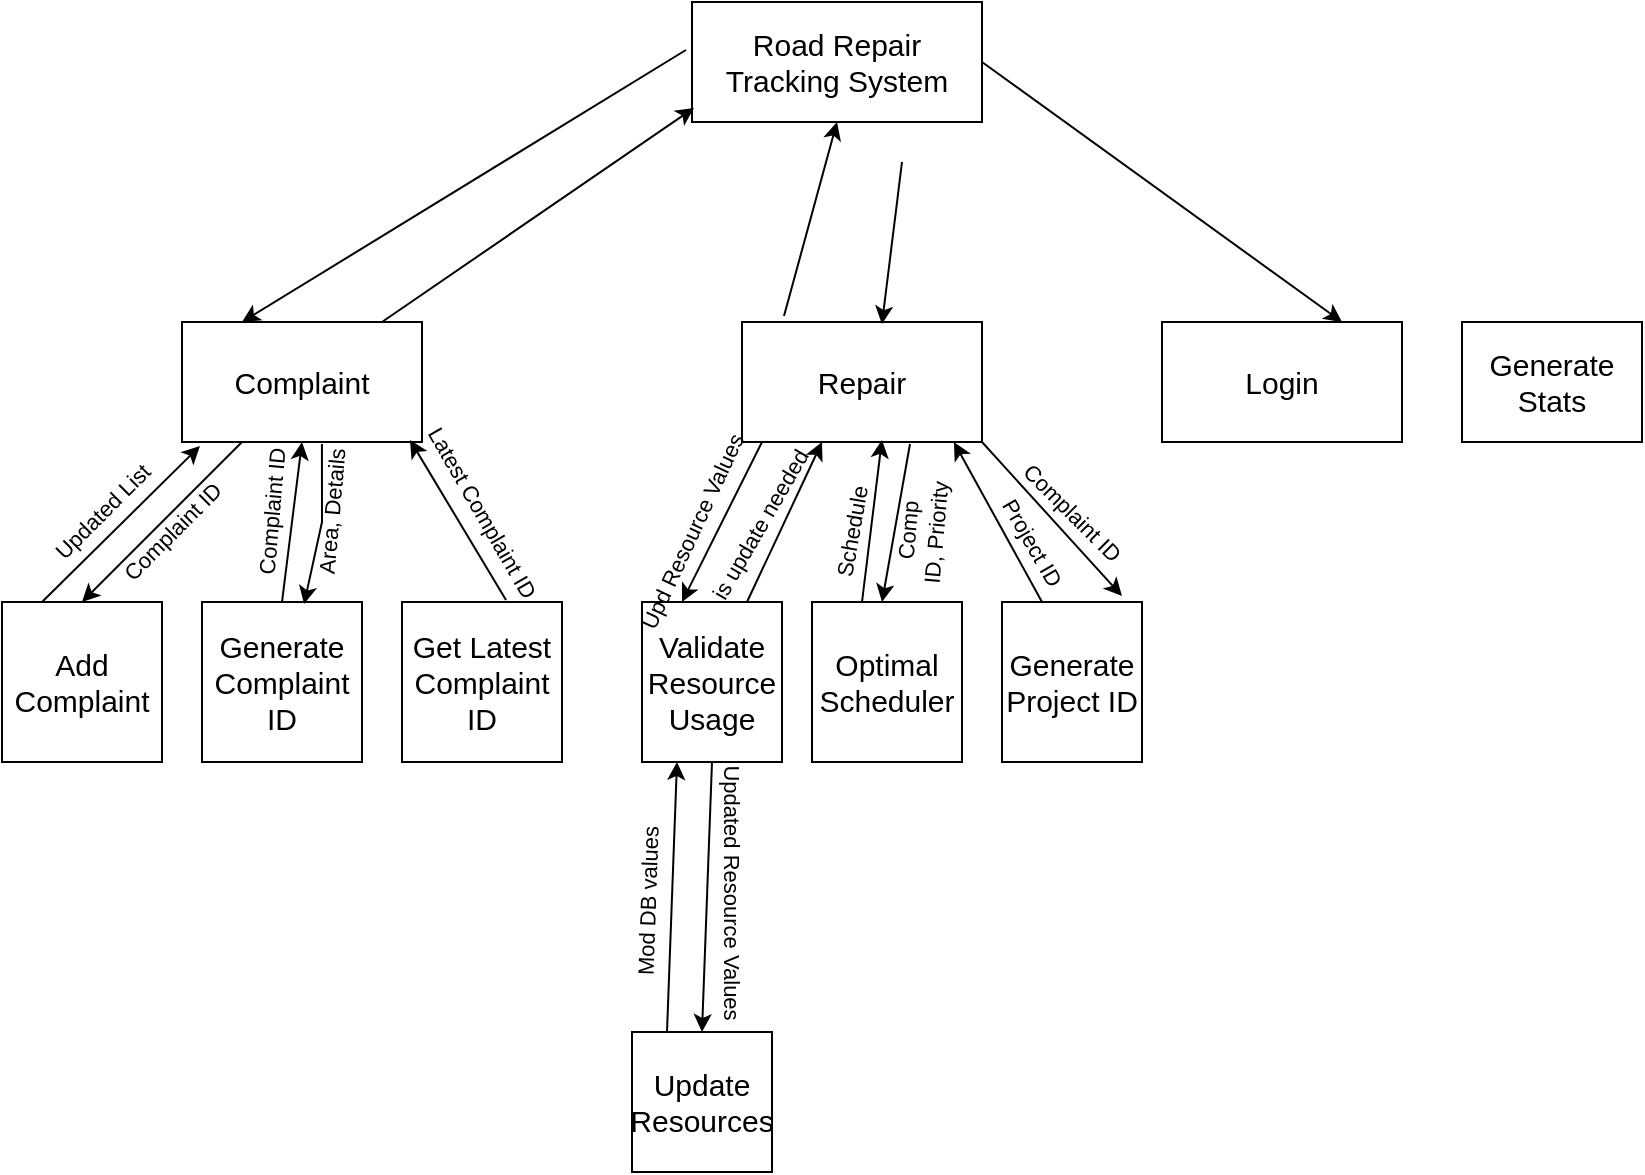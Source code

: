 <mxfile version="20.8.13" type="github">
  <diagram name="Page-1" id="R6mimwNBXcnvcJN3qarm">
    <mxGraphModel dx="1360" dy="795" grid="1" gridSize="10" guides="1" tooltips="1" connect="1" arrows="1" fold="1" page="1" pageScale="1" pageWidth="850" pageHeight="1100" math="0" shadow="0">
      <root>
        <mxCell id="0" />
        <mxCell id="1" parent="0" />
        <object label="&lt;font style=&quot;font-size: 15px;&quot;&gt;Road Repair Tracking System&lt;/font&gt;" id="44IZnCSOye2J6gwwxO6d-1">
          <mxCell style="rounded=0;whiteSpace=wrap;html=1;labelBorderColor=none;labelBackgroundColor=none;" vertex="1" parent="1">
            <mxGeometry x="365" width="145" height="60" as="geometry" />
          </mxCell>
        </object>
        <mxCell id="44IZnCSOye2J6gwwxO6d-2" value="Complaint" style="rounded=0;whiteSpace=wrap;html=1;labelBackgroundColor=none;labelBorderColor=none;fontSize=15;" vertex="1" parent="1">
          <mxGeometry x="110" y="160" width="120" height="60" as="geometry" />
        </mxCell>
        <mxCell id="44IZnCSOye2J6gwwxO6d-3" value="Repair" style="rounded=0;whiteSpace=wrap;html=1;labelBackgroundColor=none;labelBorderColor=none;fontSize=15;" vertex="1" parent="1">
          <mxGeometry x="390" y="160" width="120" height="60" as="geometry" />
        </mxCell>
        <mxCell id="44IZnCSOye2J6gwwxO6d-4" value="Generate Stats" style="rounded=0;whiteSpace=wrap;html=1;labelBackgroundColor=none;labelBorderColor=none;fontSize=15;" vertex="1" parent="1">
          <mxGeometry x="750" y="160" width="90" height="60" as="geometry" />
        </mxCell>
        <mxCell id="44IZnCSOye2J6gwwxO6d-5" value="Add Complaint" style="rounded=0;whiteSpace=wrap;html=1;labelBackgroundColor=none;labelBorderColor=none;fontSize=15;" vertex="1" parent="1">
          <mxGeometry x="20" y="300" width="80" height="80" as="geometry" />
        </mxCell>
        <mxCell id="44IZnCSOye2J6gwwxO6d-6" value="Generate Complaint ID" style="rounded=0;whiteSpace=wrap;html=1;labelBackgroundColor=none;labelBorderColor=none;fontSize=15;" vertex="1" parent="1">
          <mxGeometry x="120" y="300" width="80" height="80" as="geometry" />
        </mxCell>
        <mxCell id="44IZnCSOye2J6gwwxO6d-7" value="Get Latest Complaint ID" style="rounded=0;whiteSpace=wrap;html=1;labelBackgroundColor=none;labelBorderColor=none;fontSize=15;" vertex="1" parent="1">
          <mxGeometry x="220" y="300" width="80" height="80" as="geometry" />
        </mxCell>
        <mxCell id="44IZnCSOye2J6gwwxO6d-8" value="&lt;div&gt;Validate Resource&lt;/div&gt;&lt;div&gt;Usage&lt;br&gt;&lt;/div&gt;" style="rounded=0;whiteSpace=wrap;html=1;labelBackgroundColor=none;labelBorderColor=none;fontSize=15;" vertex="1" parent="1">
          <mxGeometry x="340" y="300" width="70" height="80" as="geometry" />
        </mxCell>
        <mxCell id="44IZnCSOye2J6gwwxO6d-9" value="Optimal Scheduler" style="rounded=0;whiteSpace=wrap;html=1;labelBackgroundColor=none;labelBorderColor=none;fontSize=15;" vertex="1" parent="1">
          <mxGeometry x="425" y="300" width="75" height="80" as="geometry" />
        </mxCell>
        <mxCell id="44IZnCSOye2J6gwwxO6d-10" value="Generate Project ID" style="rounded=0;whiteSpace=wrap;html=1;labelBackgroundColor=none;labelBorderColor=none;fontSize=15;" vertex="1" parent="1">
          <mxGeometry x="520" y="300" width="70" height="80" as="geometry" />
        </mxCell>
        <mxCell id="44IZnCSOye2J6gwwxO6d-11" value="" style="endArrow=classic;html=1;rounded=0;fontSize=15;exitX=0.25;exitY=0;exitDx=0;exitDy=0;entryX=0.075;entryY=1.033;entryDx=0;entryDy=0;entryPerimeter=0;" edge="1" parent="1" source="44IZnCSOye2J6gwwxO6d-5" target="44IZnCSOye2J6gwwxO6d-2">
          <mxGeometry width="50" height="50" relative="1" as="geometry">
            <mxPoint x="50" y="280" as="sourcePoint" />
            <mxPoint x="120" y="240" as="targetPoint" />
          </mxGeometry>
        </mxCell>
        <mxCell id="44IZnCSOye2J6gwwxO6d-12" value="" style="endArrow=classic;html=1;rounded=0;fontSize=15;entryX=0.5;entryY=0;entryDx=0;entryDy=0;" edge="1" parent="1" target="44IZnCSOye2J6gwwxO6d-5">
          <mxGeometry width="50" height="50" relative="1" as="geometry">
            <mxPoint x="140" y="220" as="sourcePoint" />
            <mxPoint x="90" y="270" as="targetPoint" />
          </mxGeometry>
        </mxCell>
        <mxCell id="44IZnCSOye2J6gwwxO6d-13" value="Area, Details" style="text;html=1;align=center;verticalAlign=middle;resizable=0;points=[];autosize=1;strokeColor=none;fillColor=none;fontSize=11;rotation=-85;" vertex="1" parent="1">
          <mxGeometry x="140" y="240" width="90" height="30" as="geometry" />
        </mxCell>
        <mxCell id="44IZnCSOye2J6gwwxO6d-18" value="Complaint ID" style="text;html=1;align=center;verticalAlign=middle;resizable=0;points=[];autosize=1;strokeColor=none;fillColor=none;fontSize=11;rotation=-85;" vertex="1" parent="1">
          <mxGeometry x="110" y="240" width="90" height="30" as="geometry" />
        </mxCell>
        <mxCell id="44IZnCSOye2J6gwwxO6d-19" value="" style="endArrow=classic;html=1;rounded=0;fontSize=11;exitX=0.5;exitY=0;exitDx=0;exitDy=0;" edge="1" parent="1" source="44IZnCSOye2J6gwwxO6d-6">
          <mxGeometry width="50" height="50" relative="1" as="geometry">
            <mxPoint x="400" y="350" as="sourcePoint" />
            <mxPoint x="170" y="220" as="targetPoint" />
          </mxGeometry>
        </mxCell>
        <mxCell id="44IZnCSOye2J6gwwxO6d-20" value="" style="endArrow=classic;html=1;rounded=0;fontSize=11;entryX=0.638;entryY=0.013;entryDx=0;entryDy=0;exitX=0.583;exitY=1.017;exitDx=0;exitDy=0;exitPerimeter=0;entryPerimeter=0;" edge="1" parent="1" source="44IZnCSOye2J6gwwxO6d-2" target="44IZnCSOye2J6gwwxO6d-6">
          <mxGeometry width="50" height="50" relative="1" as="geometry">
            <mxPoint x="190" y="230" as="sourcePoint" />
            <mxPoint x="160" y="290" as="targetPoint" />
            <Array as="points">
              <mxPoint x="180" y="260" />
            </Array>
          </mxGeometry>
        </mxCell>
        <mxCell id="44IZnCSOye2J6gwwxO6d-22" value="Complaint ID" style="text;html=1;align=center;verticalAlign=middle;resizable=0;points=[];autosize=1;strokeColor=none;fillColor=none;fontSize=11;rotation=-45;" vertex="1" parent="1">
          <mxGeometry x="60" y="250" width="90" height="30" as="geometry" />
        </mxCell>
        <mxCell id="44IZnCSOye2J6gwwxO6d-23" value="" style="endArrow=classic;html=1;rounded=0;fontSize=11;entryX=0.95;entryY=0.983;entryDx=0;entryDy=0;entryPerimeter=0;exitX=0.65;exitY=-0.012;exitDx=0;exitDy=0;exitPerimeter=0;" edge="1" parent="1" source="44IZnCSOye2J6gwwxO6d-7" target="44IZnCSOye2J6gwwxO6d-2">
          <mxGeometry width="50" height="50" relative="1" as="geometry">
            <mxPoint x="400" y="350" as="sourcePoint" />
            <mxPoint x="350" y="280" as="targetPoint" />
          </mxGeometry>
        </mxCell>
        <mxCell id="44IZnCSOye2J6gwwxO6d-24" value="Latest Complaint ID" style="text;html=1;align=center;verticalAlign=middle;resizable=0;points=[];autosize=1;strokeColor=none;fillColor=none;fontSize=11;rotation=60;" vertex="1" parent="1">
          <mxGeometry x="200" y="240" width="120" height="30" as="geometry" />
        </mxCell>
        <mxCell id="44IZnCSOye2J6gwwxO6d-25" value="Updated List" style="text;html=1;align=center;verticalAlign=middle;resizable=0;points=[];autosize=1;strokeColor=none;fillColor=none;fontSize=11;rotation=-45;" vertex="1" parent="1">
          <mxGeometry x="30" y="240" width="80" height="30" as="geometry" />
        </mxCell>
        <mxCell id="44IZnCSOye2J6gwwxO6d-29" value="" style="endArrow=classic;html=1;rounded=0;fontSize=15;exitX=0.75;exitY=0;exitDx=0;exitDy=0;" edge="1" parent="1" source="44IZnCSOye2J6gwwxO6d-8">
          <mxGeometry width="50" height="50" relative="1" as="geometry">
            <mxPoint x="360" y="270" as="sourcePoint" />
            <mxPoint x="430" y="220" as="targetPoint" />
          </mxGeometry>
        </mxCell>
        <mxCell id="44IZnCSOye2J6gwwxO6d-30" value="" style="endArrow=classic;html=1;rounded=0;fontSize=15;entryX=0.583;entryY=0.983;entryDx=0;entryDy=0;entryPerimeter=0;" edge="1" parent="1" target="44IZnCSOye2J6gwwxO6d-3">
          <mxGeometry width="50" height="50" relative="1" as="geometry">
            <mxPoint x="450" y="300" as="sourcePoint" />
            <mxPoint x="500" y="250" as="targetPoint" />
          </mxGeometry>
        </mxCell>
        <mxCell id="44IZnCSOye2J6gwwxO6d-31" value="" style="endArrow=classic;html=1;rounded=0;fontSize=15;entryX=0.7;entryY=1.017;entryDx=0;entryDy=0;entryPerimeter=0;exitX=0.7;exitY=1.017;exitDx=0;exitDy=0;exitPerimeter=0;" edge="1" parent="1" source="44IZnCSOye2J6gwwxO6d-3">
          <mxGeometry width="50" height="50" relative="1" as="geometry">
            <mxPoint x="510" y="250" as="sourcePoint" />
            <mxPoint x="460" y="300" as="targetPoint" />
          </mxGeometry>
        </mxCell>
        <mxCell id="44IZnCSOye2J6gwwxO6d-32" value="Schedule" style="text;html=1;align=center;verticalAlign=middle;resizable=0;points=[];autosize=1;strokeColor=none;fillColor=none;fontSize=11;rotation=-80;" vertex="1" parent="1">
          <mxGeometry x="410" y="250" width="70" height="30" as="geometry" />
        </mxCell>
        <mxCell id="44IZnCSOye2J6gwwxO6d-33" value="&lt;div&gt;Comp&lt;/div&gt;&lt;div&gt;ID, Priority&lt;/div&gt;" style="text;html=1;align=center;verticalAlign=middle;resizable=0;points=[];autosize=1;strokeColor=none;fillColor=none;fontSize=11;rotation=-85;" vertex="1" parent="1">
          <mxGeometry x="440" y="245" width="80" height="40" as="geometry" />
        </mxCell>
        <mxCell id="44IZnCSOye2J6gwwxO6d-34" value="" style="endArrow=classic;html=1;rounded=0;fontSize=11;entryX=0.883;entryY=1;entryDx=0;entryDy=0;entryPerimeter=0;" edge="1" parent="1" target="44IZnCSOye2J6gwwxO6d-3">
          <mxGeometry width="50" height="50" relative="1" as="geometry">
            <mxPoint x="540" y="300" as="sourcePoint" />
            <mxPoint x="590" y="250" as="targetPoint" />
          </mxGeometry>
        </mxCell>
        <mxCell id="44IZnCSOye2J6gwwxO6d-35" value="" style="endArrow=classic;html=1;rounded=0;fontSize=11;entryX=0.857;entryY=-0.037;entryDx=0;entryDy=0;exitX=1;exitY=1;exitDx=0;exitDy=0;entryPerimeter=0;" edge="1" parent="1" source="44IZnCSOye2J6gwwxO6d-3" target="44IZnCSOye2J6gwwxO6d-10">
          <mxGeometry width="50" height="50" relative="1" as="geometry">
            <mxPoint x="550" y="230" as="sourcePoint" />
            <mxPoint x="570" y="290" as="targetPoint" />
          </mxGeometry>
        </mxCell>
        <mxCell id="44IZnCSOye2J6gwwxO6d-36" value="&lt;div&gt;Complaint ID&lt;/div&gt;&lt;div&gt;&lt;br&gt;&lt;/div&gt;" style="text;html=1;align=center;verticalAlign=middle;resizable=0;points=[];autosize=1;strokeColor=none;fillColor=none;fontSize=11;rotation=45;" vertex="1" parent="1">
          <mxGeometry x="505" y="240" width="90" height="40" as="geometry" />
        </mxCell>
        <mxCell id="44IZnCSOye2J6gwwxO6d-38" value="Project ID" style="text;html=1;align=center;verticalAlign=middle;resizable=0;points=[];autosize=1;strokeColor=none;fillColor=none;fontSize=11;rotation=60;" vertex="1" parent="1">
          <mxGeometry x="500" y="255" width="70" height="30" as="geometry" />
        </mxCell>
        <mxCell id="44IZnCSOye2J6gwwxO6d-39" value="&lt;font style=&quot;font-size: 15px;&quot;&gt;Login&lt;/font&gt;" style="rounded=0;whiteSpace=wrap;html=1;labelBackgroundColor=none;labelBorderColor=none;fontSize=11;" vertex="1" parent="1">
          <mxGeometry x="600" y="160" width="120" height="60" as="geometry" />
        </mxCell>
        <mxCell id="44IZnCSOye2J6gwwxO6d-40" value="" style="endArrow=classic;html=1;rounded=0;fontSize=15;exitX=0.25;exitY=0;exitDx=0;exitDy=0;" edge="1" parent="1">
          <mxGeometry width="50" height="50" relative="1" as="geometry">
            <mxPoint x="400" y="220" as="sourcePoint" />
            <mxPoint x="360" y="300" as="targetPoint" />
          </mxGeometry>
        </mxCell>
        <mxCell id="44IZnCSOye2J6gwwxO6d-42" value="Update Resources" style="whiteSpace=wrap;html=1;aspect=fixed;labelBackgroundColor=none;labelBorderColor=none;fontSize=15;" vertex="1" parent="1">
          <mxGeometry x="335" y="515" width="70" height="70" as="geometry" />
        </mxCell>
        <mxCell id="44IZnCSOye2J6gwwxO6d-44" value="" style="endArrow=classic;html=1;rounded=0;fontSize=15;exitX=0.25;exitY=0;exitDx=0;exitDy=0;entryX=0.25;entryY=1;entryDx=0;entryDy=0;" edge="1" parent="1" source="44IZnCSOye2J6gwwxO6d-42" target="44IZnCSOye2J6gwwxO6d-8">
          <mxGeometry width="50" height="50" relative="1" as="geometry">
            <mxPoint x="450" y="380" as="sourcePoint" />
            <mxPoint x="500" y="330" as="targetPoint" />
          </mxGeometry>
        </mxCell>
        <mxCell id="44IZnCSOye2J6gwwxO6d-45" value="" style="endArrow=classic;html=1;rounded=0;fontSize=15;exitX=0.5;exitY=1;exitDx=0;exitDy=0;entryX=0.5;entryY=0;entryDx=0;entryDy=0;" edge="1" parent="1" source="44IZnCSOye2J6gwwxO6d-8" target="44IZnCSOye2J6gwwxO6d-42">
          <mxGeometry width="50" height="50" relative="1" as="geometry">
            <mxPoint x="500" y="330" as="sourcePoint" />
            <mxPoint x="450" y="380" as="targetPoint" />
          </mxGeometry>
        </mxCell>
        <mxCell id="44IZnCSOye2J6gwwxO6d-46" value="Updated Resource Values" style="text;html=1;align=center;verticalAlign=middle;resizable=0;points=[];autosize=1;strokeColor=none;fillColor=none;fontSize=11;rotation=90;" vertex="1" parent="1">
          <mxGeometry x="310" y="430" width="150" height="30" as="geometry" />
        </mxCell>
        <mxCell id="44IZnCSOye2J6gwwxO6d-47" value="&lt;div&gt;Mod DB values&lt;/div&gt;&lt;div&gt;&lt;br&gt;&lt;/div&gt;" style="text;html=1;align=center;verticalAlign=middle;resizable=0;points=[];autosize=1;strokeColor=none;fillColor=none;fontSize=11;rotation=-88;" vertex="1" parent="1">
          <mxGeometry x="300" y="430" width="100" height="40" as="geometry" />
        </mxCell>
        <mxCell id="44IZnCSOye2J6gwwxO6d-48" value="Upd Resource Values" style="text;html=1;align=center;verticalAlign=middle;resizable=0;points=[];autosize=1;strokeColor=none;fillColor=none;fontSize=11;rotation=-65;" vertex="1" parent="1">
          <mxGeometry x="300" y="250" width="130" height="30" as="geometry" />
        </mxCell>
        <mxCell id="44IZnCSOye2J6gwwxO6d-50" value="&lt;div&gt;is update needed&lt;/div&gt;&lt;div&gt;&lt;br&gt;&lt;/div&gt;" style="text;html=1;align=center;verticalAlign=middle;resizable=0;points=[];autosize=1;strokeColor=none;fillColor=none;fontSize=11;rotation=-60;" vertex="1" parent="1">
          <mxGeometry x="350" y="245" width="110" height="40" as="geometry" />
        </mxCell>
        <mxCell id="44IZnCSOye2J6gwwxO6d-53" value="" style="endArrow=classic;html=1;rounded=0;fontSize=11;entryX=0.007;entryY=0.883;entryDx=0;entryDy=0;entryPerimeter=0;" edge="1" parent="1" target="44IZnCSOye2J6gwwxO6d-1">
          <mxGeometry width="50" height="50" relative="1" as="geometry">
            <mxPoint x="210" y="160" as="sourcePoint" />
            <mxPoint x="260" y="110" as="targetPoint" />
          </mxGeometry>
        </mxCell>
        <mxCell id="44IZnCSOye2J6gwwxO6d-54" value="" style="endArrow=classic;html=1;rounded=0;fontSize=11;entryX=0.25;entryY=0;entryDx=0;entryDy=0;exitX=-0.021;exitY=0.4;exitDx=0;exitDy=0;exitPerimeter=0;" edge="1" parent="1" source="44IZnCSOye2J6gwwxO6d-1" target="44IZnCSOye2J6gwwxO6d-2">
          <mxGeometry width="50" height="50" relative="1" as="geometry">
            <mxPoint x="320" y="80" as="sourcePoint" />
            <mxPoint x="270" y="130" as="targetPoint" />
          </mxGeometry>
        </mxCell>
        <mxCell id="44IZnCSOye2J6gwwxO6d-55" value="" style="endArrow=classic;html=1;rounded=0;fontSize=11;entryX=0.5;entryY=1;entryDx=0;entryDy=0;exitX=0.175;exitY=-0.05;exitDx=0;exitDy=0;exitPerimeter=0;" edge="1" parent="1" source="44IZnCSOye2J6gwwxO6d-3" target="44IZnCSOye2J6gwwxO6d-1">
          <mxGeometry width="50" height="50" relative="1" as="geometry">
            <mxPoint x="390" y="170" as="sourcePoint" />
            <mxPoint x="440" y="120" as="targetPoint" />
          </mxGeometry>
        </mxCell>
        <mxCell id="44IZnCSOye2J6gwwxO6d-56" value="" style="endArrow=classic;html=1;rounded=0;fontSize=11;exitX=0.583;exitY=0.017;exitDx=0;exitDy=0;exitPerimeter=0;entryX=0.583;entryY=0.017;entryDx=0;entryDy=0;entryPerimeter=0;" edge="1" parent="1" target="44IZnCSOye2J6gwwxO6d-3">
          <mxGeometry width="50" height="50" relative="1" as="geometry">
            <mxPoint x="470" y="80" as="sourcePoint" />
            <mxPoint x="420" y="130" as="targetPoint" />
          </mxGeometry>
        </mxCell>
        <mxCell id="44IZnCSOye2J6gwwxO6d-57" value="" style="endArrow=classic;html=1;rounded=0;fontSize=11;entryX=0.75;entryY=0;entryDx=0;entryDy=0;exitX=1;exitY=0.5;exitDx=0;exitDy=0;" edge="1" parent="1" source="44IZnCSOye2J6gwwxO6d-1" target="44IZnCSOye2J6gwwxO6d-39">
          <mxGeometry width="50" height="50" relative="1" as="geometry">
            <mxPoint x="500" y="40" as="sourcePoint" />
            <mxPoint x="550" y="-10" as="targetPoint" />
          </mxGeometry>
        </mxCell>
      </root>
    </mxGraphModel>
  </diagram>
</mxfile>
